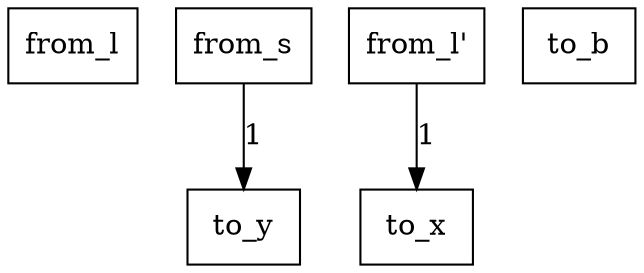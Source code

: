 digraph {
    graph [rankdir=TB
          ,bgcolor=transparent];
    node [shape=box
         ,fillcolor=white
         ,style=filled];
    0 [label=<from_l>];
    1 [label=<from_s>];
    2 [label=<from_l'>];
    3 [label=<to_x>];
    4 [label=<to_y>];
    5 [label=<to_b>];
    1 -> 4 [label=1];
    2 -> 3 [label=1];
}